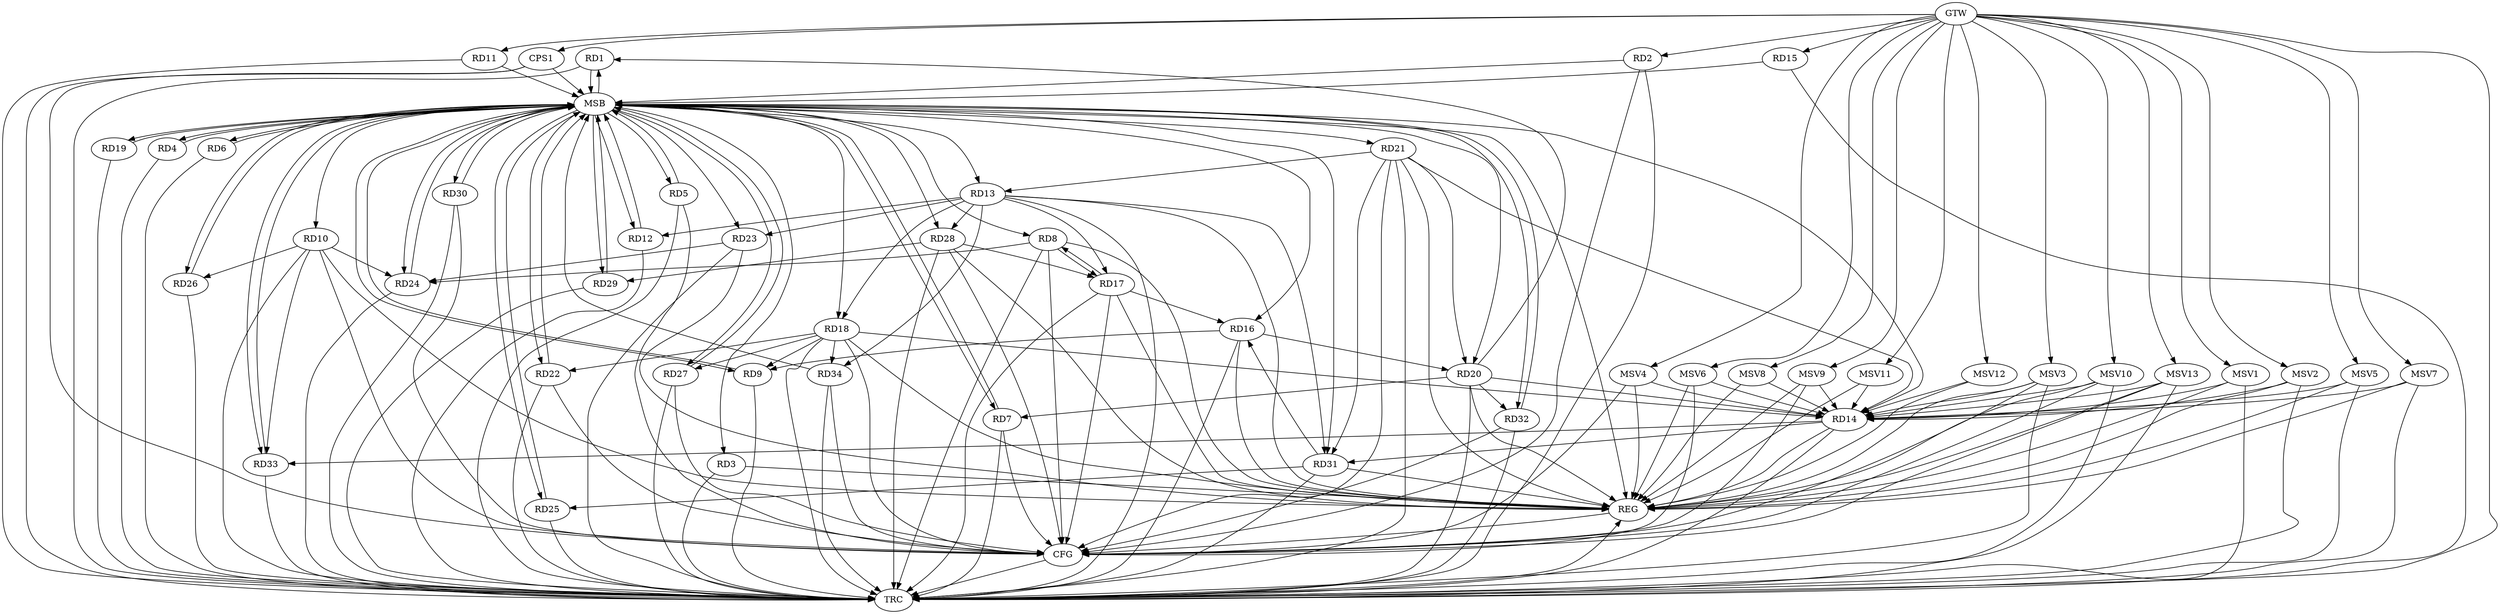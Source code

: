 strict digraph G {
  RD1 [ label="RD1" ];
  RD2 [ label="RD2" ];
  RD3 [ label="RD3" ];
  RD4 [ label="RD4" ];
  RD5 [ label="RD5" ];
  RD6 [ label="RD6" ];
  RD7 [ label="RD7" ];
  RD8 [ label="RD8" ];
  RD9 [ label="RD9" ];
  RD10 [ label="RD10" ];
  RD11 [ label="RD11" ];
  RD12 [ label="RD12" ];
  RD13 [ label="RD13" ];
  RD14 [ label="RD14" ];
  RD15 [ label="RD15" ];
  RD16 [ label="RD16" ];
  RD17 [ label="RD17" ];
  RD18 [ label="RD18" ];
  RD19 [ label="RD19" ];
  RD20 [ label="RD20" ];
  RD21 [ label="RD21" ];
  RD22 [ label="RD22" ];
  RD23 [ label="RD23" ];
  RD24 [ label="RD24" ];
  RD25 [ label="RD25" ];
  RD26 [ label="RD26" ];
  RD27 [ label="RD27" ];
  RD28 [ label="RD28" ];
  RD29 [ label="RD29" ];
  RD30 [ label="RD30" ];
  RD31 [ label="RD31" ];
  RD32 [ label="RD32" ];
  RD33 [ label="RD33" ];
  RD34 [ label="RD34" ];
  CPS1 [ label="CPS1" ];
  GTW [ label="GTW" ];
  REG [ label="REG" ];
  MSB [ label="MSB" ];
  CFG [ label="CFG" ];
  TRC [ label="TRC" ];
  MSV1 [ label="MSV1" ];
  MSV2 [ label="MSV2" ];
  MSV3 [ label="MSV3" ];
  MSV4 [ label="MSV4" ];
  MSV5 [ label="MSV5" ];
  MSV6 [ label="MSV6" ];
  MSV7 [ label="MSV7" ];
  MSV8 [ label="MSV8" ];
  MSV9 [ label="MSV9" ];
  MSV10 [ label="MSV10" ];
  MSV11 [ label="MSV11" ];
  MSV12 [ label="MSV12" ];
  MSV13 [ label="MSV13" ];
  RD20 -> RD1;
  RD20 -> RD7;
  RD8 -> RD17;
  RD17 -> RD8;
  RD8 -> RD24;
  RD16 -> RD9;
  RD18 -> RD9;
  RD10 -> RD24;
  RD10 -> RD26;
  RD10 -> RD33;
  RD13 -> RD12;
  RD13 -> RD17;
  RD13 -> RD18;
  RD21 -> RD13;
  RD13 -> RD23;
  RD13 -> RD28;
  RD13 -> RD31;
  RD13 -> RD34;
  RD18 -> RD14;
  RD20 -> RD14;
  RD21 -> RD14;
  RD14 -> RD31;
  RD14 -> RD33;
  RD17 -> RD16;
  RD16 -> RD20;
  RD31 -> RD16;
  RD28 -> RD17;
  RD18 -> RD22;
  RD18 -> RD27;
  RD18 -> RD34;
  RD21 -> RD20;
  RD20 -> RD32;
  RD21 -> RD31;
  RD23 -> RD24;
  RD31 -> RD25;
  RD28 -> RD29;
  GTW -> RD2;
  GTW -> RD11;
  GTW -> RD15;
  GTW -> CPS1;
  RD3 -> REG;
  RD8 -> REG;
  RD10 -> REG;
  RD13 -> REG;
  RD14 -> REG;
  RD16 -> REG;
  RD17 -> REG;
  RD18 -> REG;
  RD20 -> REG;
  RD21 -> REG;
  RD23 -> REG;
  RD28 -> REG;
  RD31 -> REG;
  RD1 -> MSB;
  MSB -> RD14;
  MSB -> RD18;
  MSB -> RD24;
  MSB -> REG;
  RD2 -> MSB;
  MSB -> RD8;
  MSB -> RD20;
  MSB -> RD31;
  MSB -> RD33;
  RD4 -> MSB;
  MSB -> RD3;
  MSB -> RD16;
  RD5 -> MSB;
  RD6 -> MSB;
  RD7 -> MSB;
  MSB -> RD12;
  MSB -> RD19;
  RD9 -> MSB;
  MSB -> RD4;
  MSB -> RD7;
  RD11 -> MSB;
  MSB -> RD22;
  MSB -> RD27;
  RD12 -> MSB;
  MSB -> RD10;
  MSB -> RD30;
  RD15 -> MSB;
  MSB -> RD6;
  MSB -> RD23;
  RD19 -> MSB;
  RD22 -> MSB;
  MSB -> RD29;
  RD24 -> MSB;
  RD25 -> MSB;
  MSB -> RD5;
  MSB -> RD9;
  MSB -> RD28;
  RD26 -> MSB;
  MSB -> RD13;
  MSB -> RD21;
  RD27 -> MSB;
  MSB -> RD1;
  MSB -> RD25;
  RD29 -> MSB;
  RD30 -> MSB;
  RD32 -> MSB;
  RD33 -> MSB;
  RD34 -> MSB;
  CPS1 -> MSB;
  MSB -> RD32;
  MSB -> RD26;
  RD8 -> CFG;
  RD10 -> CFG;
  RD28 -> CFG;
  RD2 -> CFG;
  RD22 -> CFG;
  CPS1 -> CFG;
  RD30 -> CFG;
  RD21 -> CFG;
  RD34 -> CFG;
  RD18 -> CFG;
  RD32 -> CFG;
  RD7 -> CFG;
  RD5 -> CFG;
  RD27 -> CFG;
  RD17 -> CFG;
  REG -> CFG;
  RD1 -> TRC;
  RD2 -> TRC;
  RD3 -> TRC;
  RD4 -> TRC;
  RD5 -> TRC;
  RD6 -> TRC;
  RD7 -> TRC;
  RD8 -> TRC;
  RD9 -> TRC;
  RD10 -> TRC;
  RD11 -> TRC;
  RD12 -> TRC;
  RD13 -> TRC;
  RD14 -> TRC;
  RD15 -> TRC;
  RD16 -> TRC;
  RD17 -> TRC;
  RD18 -> TRC;
  RD19 -> TRC;
  RD20 -> TRC;
  RD21 -> TRC;
  RD22 -> TRC;
  RD23 -> TRC;
  RD24 -> TRC;
  RD25 -> TRC;
  RD26 -> TRC;
  RD27 -> TRC;
  RD28 -> TRC;
  RD29 -> TRC;
  RD30 -> TRC;
  RD31 -> TRC;
  RD32 -> TRC;
  RD33 -> TRC;
  RD34 -> TRC;
  CPS1 -> TRC;
  GTW -> TRC;
  CFG -> TRC;
  TRC -> REG;
  MSV1 -> RD14;
  MSV2 -> RD14;
  MSV3 -> RD14;
  GTW -> MSV1;
  MSV1 -> REG;
  MSV1 -> TRC;
  GTW -> MSV2;
  MSV2 -> REG;
  MSV2 -> TRC;
  GTW -> MSV3;
  MSV3 -> REG;
  MSV3 -> TRC;
  MSV3 -> CFG;
  MSV4 -> RD14;
  MSV5 -> RD14;
  GTW -> MSV4;
  MSV4 -> REG;
  MSV4 -> CFG;
  GTW -> MSV5;
  MSV5 -> REG;
  MSV5 -> TRC;
  MSV6 -> RD14;
  GTW -> MSV6;
  MSV6 -> REG;
  MSV6 -> CFG;
  MSV7 -> RD14;
  MSV8 -> RD14;
  GTW -> MSV7;
  MSV7 -> REG;
  MSV7 -> TRC;
  GTW -> MSV8;
  MSV8 -> REG;
  MSV9 -> RD14;
  GTW -> MSV9;
  MSV9 -> REG;
  MSV9 -> CFG;
  MSV10 -> RD14;
  GTW -> MSV10;
  MSV10 -> REG;
  MSV10 -> TRC;
  MSV10 -> CFG;
  MSV11 -> RD14;
  MSV12 -> RD14;
  GTW -> MSV11;
  MSV11 -> REG;
  GTW -> MSV12;
  MSV12 -> REG;
  MSV13 -> RD14;
  GTW -> MSV13;
  MSV13 -> REG;
  MSV13 -> TRC;
  MSV13 -> CFG;
}
